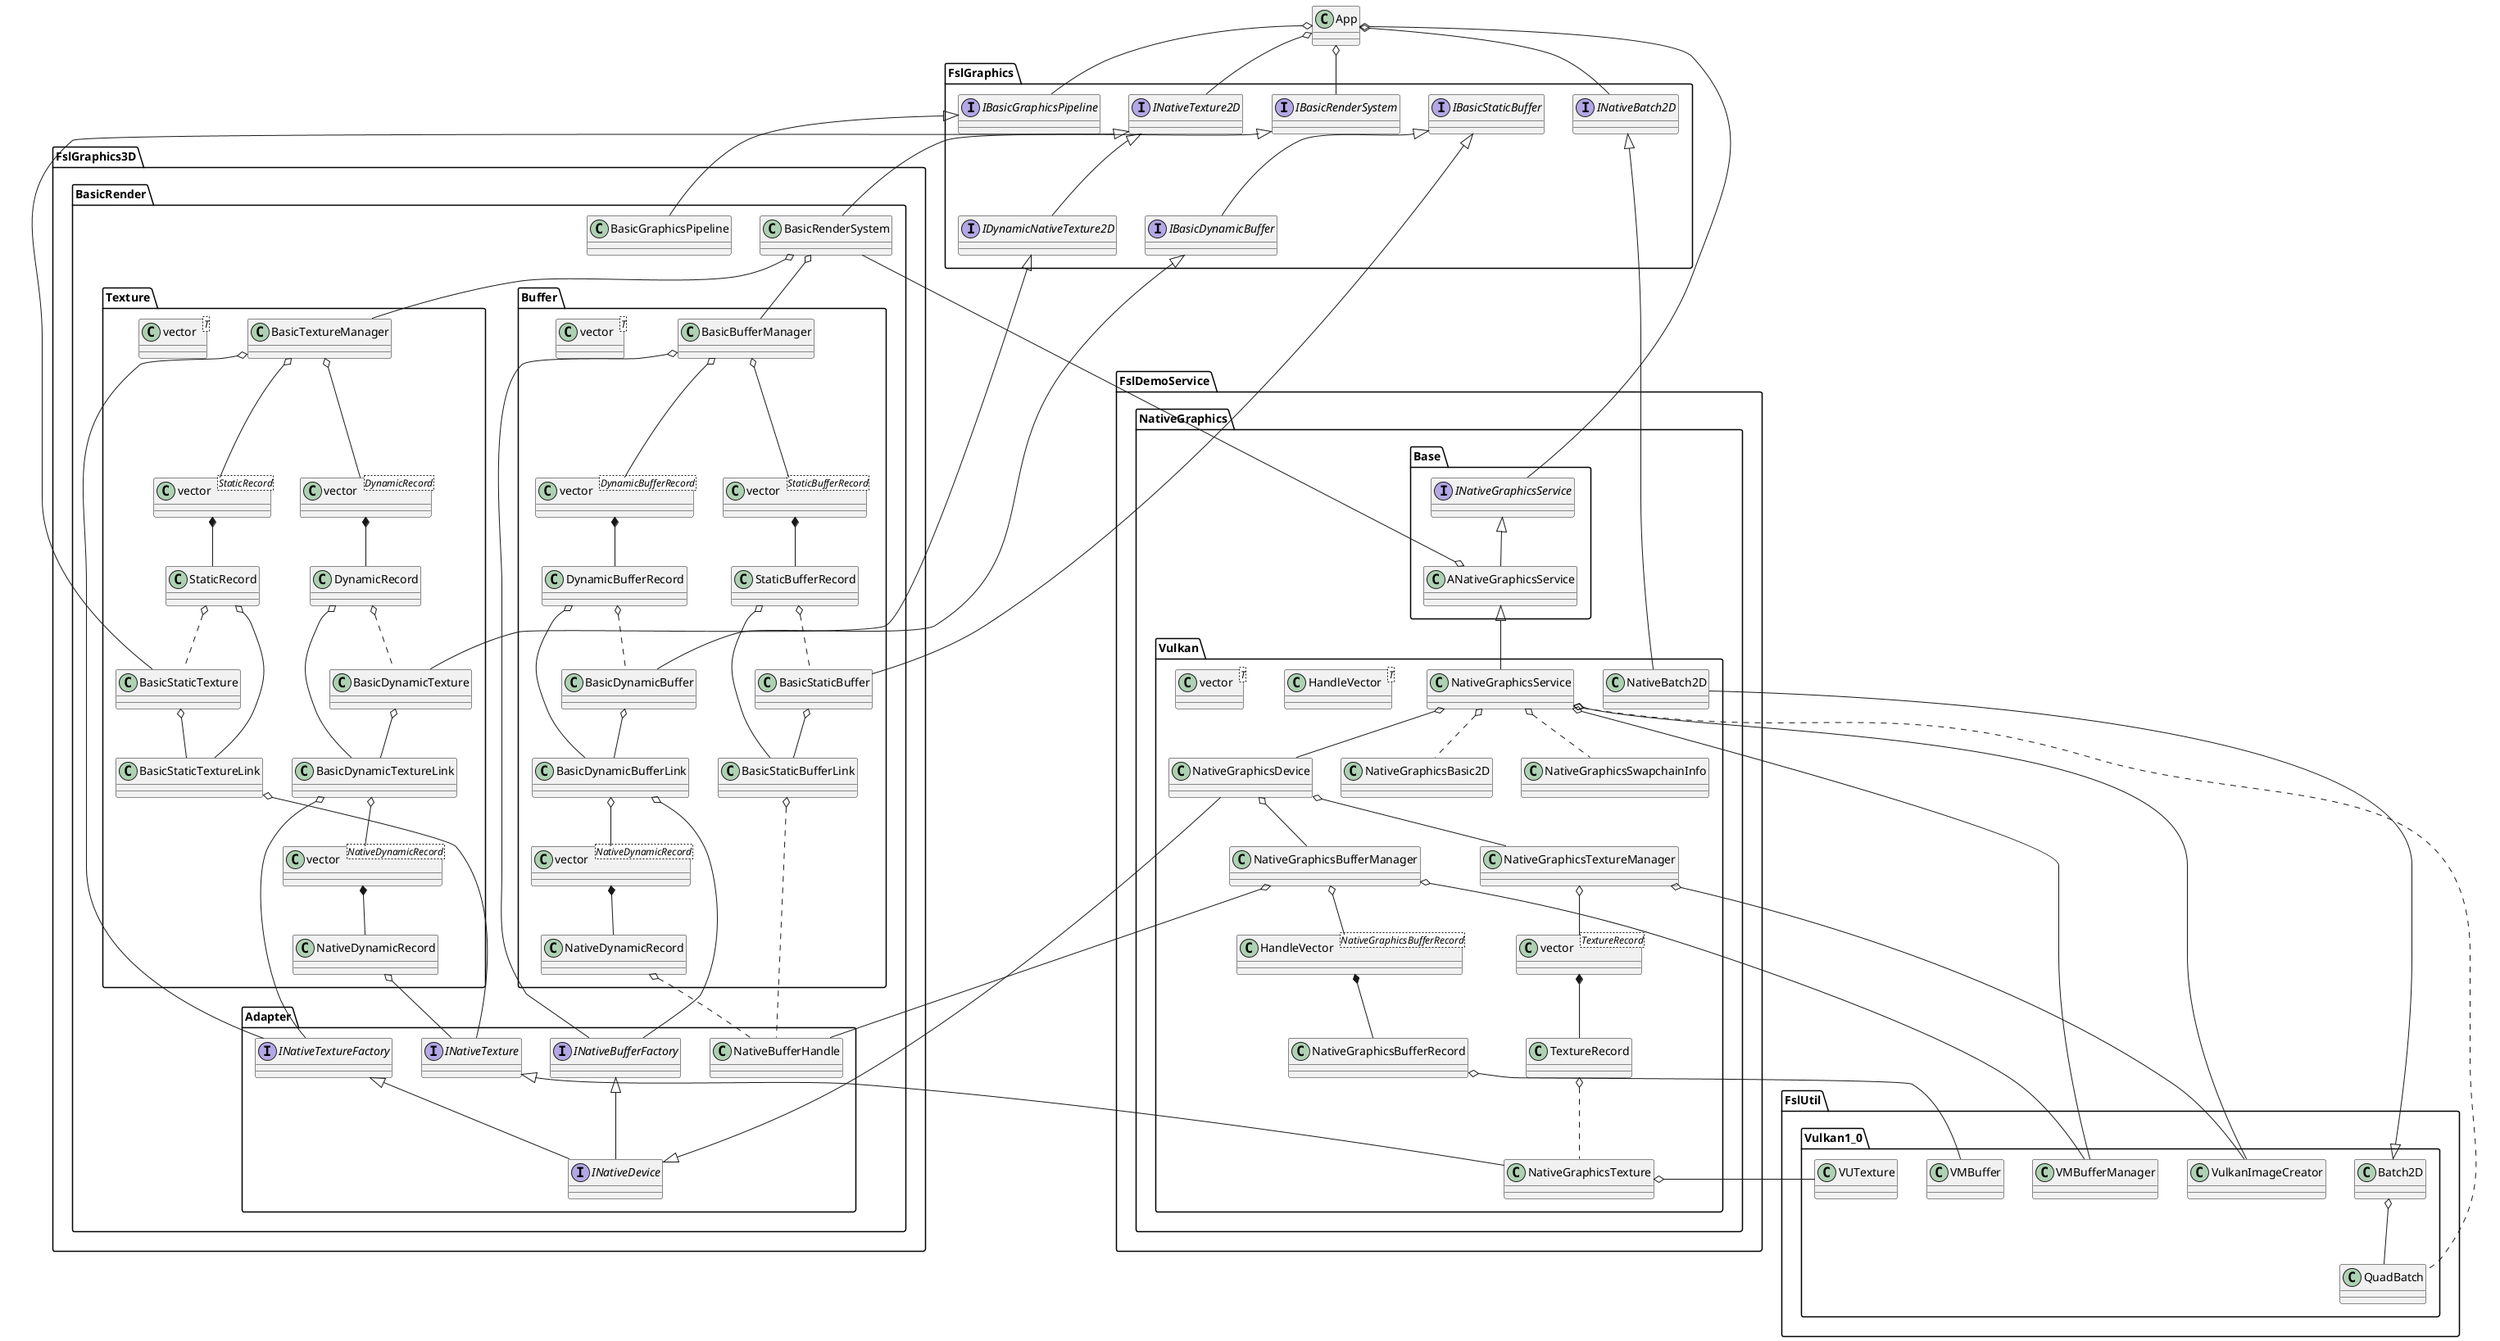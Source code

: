 @startuml NativeGraphicsService DF5.8.0 Build4 Class Diagram
'!pragma ratio 0.66
'left to right direction
scale 1

namespace FslGraphics {
    interface INativeTexture2D
    interface IDynamicNativeTexture2D
    interface INativeBatch2D
    interface IBasicRenderSystem
    interface IBasicGraphicsPipeline
    interface IBasicStaticBuffer
    interface IBasicDynamicBuffer

    INativeTexture2D <|-- IDynamicNativeTexture2D
    IBasicStaticBuffer <|-- IBasicDynamicBuffer
}

namespace FslGraphics3D.BasicRender {
    namespace FslGraphics3D.BasicRender.Adapter {
        class NativeBufferHandle
        interface INativeBufferFactory
        interface INativeTexture
        interface INativeTextureFactory
        interface INativeDevice

        INativeBufferFactory <|-- INativeDevice
        INativeTextureFactory <|-- INativeDevice
    }

    namespace FslGraphics3D.BasicRender.Texture {
        class BasicTextureManager
        class BasicStaticTexture
        class BasicDynamicTexture
        class BasicStaticTextureLink
        class BasicDynamicTextureLink
        class DynamicRecord
        class StaticRecord
        class NativeDynamicRecord
        class vector<T>
        class "vector<DynamicRecord>" as vector_DynamicRecord
        class "vector<StaticRecord>" as vector_StaticRecord
        class "vector<NativeDynamicRecord>" as vector_NativeDynamicRecord

        BasicTextureManager o-- vector_StaticRecord
        BasicTextureManager o-- vector_DynamicRecord
        BasicTextureManager o-- FslGraphics3D.BasicRender.Adapter.INativeTextureFactory

        vector_StaticRecord *-- StaticRecord
        StaticRecord o.. BasicStaticTexture
        StaticRecord o-- BasicStaticTextureLink

        vector_DynamicRecord *-- DynamicRecord
        DynamicRecord o.. BasicDynamicTexture
        DynamicRecord o-- BasicDynamicTextureLink

        FslGraphics.INativeTexture2D <|-- BasicStaticTexture
        FslGraphics.IDynamicNativeTexture2D <|-- BasicDynamicTexture

        ' BasicDynamicTextureLink
        BasicDynamicTextureLink o-- FslGraphics3D.BasicRender.Adapter.INativeTextureFactory
        BasicDynamicTextureLink o-- vector_NativeDynamicRecord

        vector_NativeDynamicRecord *-- NativeDynamicRecord
        NativeDynamicRecord o-- FslGraphics3D.BasicRender.Adapter.INativeTexture

        ' BasicStaticTextureLink
        BasicStaticTextureLink o-- FslGraphics3D.BasicRender.Adapter.INativeTexture

        BasicDynamicTexture o-- BasicDynamicTextureLink
        BasicStaticTexture o-- BasicStaticTextureLink
    }


    class BasicRenderSystem
    class BasicGraphicsPipeline

    namespace FslGraphics3D.BasicRender.Buffer {
        class BasicDynamicBuffer
        class BasicStaticBuffer

        class BasicBufferManager
        class BasicDynamicBufferLink
        class BasicStaticBufferLink
        class DynamicBufferRecord
        class StaticBufferRecord
        class NativeDynamicRecord
        class vector<T>
        class "vector<DynamicBufferRecord>" as vector_DynamicBufferRecord
        class "vector<StaticBufferRecord>" as vector_StaticBufferRecord
        class "vector<NativeDynamicRecord>" as vector_NativeDynamicRecord

        ' BasicBufferManager
        BasicBufferManager o-- vector_StaticBufferRecord
        BasicBufferManager o-- vector_DynamicBufferRecord
        BasicBufferManager o-- FslGraphics3D.BasicRender.Adapter.INativeBufferFactory

        ' vector_StaticBufferRecord
        vector_StaticBufferRecord *-- StaticBufferRecord
        StaticBufferRecord o-- BasicStaticBufferLink
        StaticBufferRecord o.. BasicStaticBuffer

        ' vector_DynamicBufferRecord
        vector_DynamicBufferRecord *-- DynamicBufferRecord
        DynamicBufferRecord o-- BasicDynamicBufferLink
        DynamicBufferRecord o.. BasicDynamicBuffer

        ' BasicDynamicBuffer
        FslGraphics.IBasicDynamicBuffer <|-- BasicDynamicBuffer
        BasicDynamicBuffer o-- BasicDynamicBufferLink

        ' BasicStaticBuffer
        FslGraphics.IBasicStaticBuffer <|-- BasicStaticBuffer
        BasicStaticBuffer o-- BasicStaticBufferLink

        'BasicDynamicBufferLink
        BasicDynamicBufferLink o-- FslGraphics3D.BasicRender.Adapter.INativeBufferFactory
        BasicDynamicBufferLink o-- vector_NativeDynamicRecord
        vector_NativeDynamicRecord *-- NativeDynamicRecord
        NativeDynamicRecord o.. FslGraphics3D.BasicRender.Adapter.NativeBufferHandle

        'BasicStaticBufferLink
        BasicStaticBufferLink o.. FslGraphics3D.BasicRender.Adapter.NativeBufferHandle
    }

    ' BasicRenderSystem
    FslGraphics.IBasicRenderSystem <|-- BasicRenderSystem
    BasicRenderSystem o-- FslGraphics3D.BasicRender.Buffer.BasicBufferManager
    BasicRenderSystem o-- FslGraphics3D.BasicRender.Texture.BasicTextureManager

    ' RenderGraphicsPipeline
    FslGraphics.IBasicGraphicsPipeline <|-- BasicGraphicsPipeline
}

namespace FslDemoService.NativeGraphics.Base {
    interface INativeGraphicsService
    class ANativeGraphicsService

    INativeGraphicsService <|-- ANativeGraphicsService
    ANativeGraphicsService o-- FslGraphics3D.BasicRender.BasicRenderSystem
}

namespace FslUtil.Vulkan1_0 {
    class Batch2D
    class QuadBatch
    class VMBufferManager
    class VulkanImageCreator
    class VUTexture

    Batch2D o-- QuadBatch
}


namespace FslDemoService.NativeGraphics.Vulkan {
    class NativeGraphicsBasic2D
    class NativeGraphicsService
    class NativeGraphicsSwapchainInfo
    class NativeBatch2D
    class NativeGraphicsDevice
    class NativeGraphicsBufferRecord
    class NativeGraphicsBufferManager
    class NativeGraphicsTexture
    class NativeGraphicsTextureManager
    class NativeGraphicsBufferRecord
    class TextureRecord
    class HandleVector<T>
    class "HandleVector<NativeGraphicsBufferRecord>" as HandleVector_NativeGraphicsBufferRecord
    class vector<T>
    class "vector<TextureRecord>" as vector_TextureRecord

    ' Batch2D
    FslGraphics.INativeBatch2D <|-- NativeBatch2D
    FslUtil.Vulkan1_0.Batch2D <|-- NativeBatch2D

    FslDemoService.NativeGraphics.Base.ANativeGraphicsService <|-- NativeGraphicsService
    NativeGraphicsService o-- NativeGraphicsDevice

    NativeGraphicsService o-- FslUtil.Vulkan1_0.VMBufferManager
    NativeGraphicsService o-- FslUtil.Vulkan1_0.VulkanImageCreator
    NativeGraphicsService o.. NativeGraphicsBasic2D
    NativeGraphicsService o.. NativeGraphicsSwapchainInfo
    NativeGraphicsService o.. FslUtil.Vulkan1_0.QuadBatch


    ' NativeGraphicsTexture
    FslGraphics3D.BasicRender.Adapter.INativeTexture <|-- NativeGraphicsTexture

    ' NativeGraphicsTextureManager
    NativeGraphicsTextureManager o-- FslUtil.Vulkan1_0.VulkanImageCreator
    NativeGraphicsTextureManager o-- vector_TextureRecord

    vector_TextureRecord *-- TextureRecord
    TextureRecord o.. NativeGraphicsTexture
    NativeGraphicsTexture o-- FslUtil.Vulkan1_0.VUTexture

    ' NativeGraphicsBufferManager
    NativeGraphicsBufferManager o-- FslUtil.Vulkan1_0.VMBufferManager
    NativeGraphicsBufferManager o-- HandleVector_NativeGraphicsBufferRecord
    NativeGraphicsBufferManager o-- FslGraphics3D.BasicRender.Adapter.NativeBufferHandle

    HandleVector_NativeGraphicsBufferRecord *-- NativeGraphicsBufferRecord
    NativeGraphicsBufferRecord o-- FslUtil.Vulkan1_0.VMBuffer

    ' NativeGraphicsDevice
    FslGraphics3D.BasicRender.Adapter.INativeDevice <|-- NativeGraphicsDevice
    NativeGraphicsDevice o-- NativeGraphicsBufferManager
    NativeGraphicsDevice o-- NativeGraphicsTextureManager

}

App o-- FslGraphics.INativeBatch2D
App o-- FslGraphics.INativeTexture2D
App o-- FslGraphics.IBasicRenderSystem
App o-- FslGraphics.IBasicGraphicsPipeline
App o-- FslDemoService.NativeGraphics.Base.INativeGraphicsService


@enduml